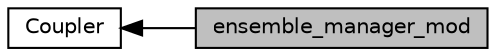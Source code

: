 digraph "ensemble_manager_mod"
{
  edge [fontname="Helvetica",fontsize="10",labelfontname="Helvetica",labelfontsize="10"];
  node [fontname="Helvetica",fontsize="10",shape=box];
  rankdir=LR;
  Node2 [label="Coupler",height=0.2,width=0.4,color="black", fillcolor="white", style="filled",URL="$group__coupler.html",tooltip="Modules and associated files in the coupler directory."];
  Node1 [label="ensemble_manager_mod",height=0.2,width=0.4,color="black", fillcolor="grey75", style="filled", fontcolor="black",tooltip="Routines for setting up and managing ensembles and ensemble pe lists."];
  Node2->Node1 [shape=plaintext, dir="back", style="solid"];
}
